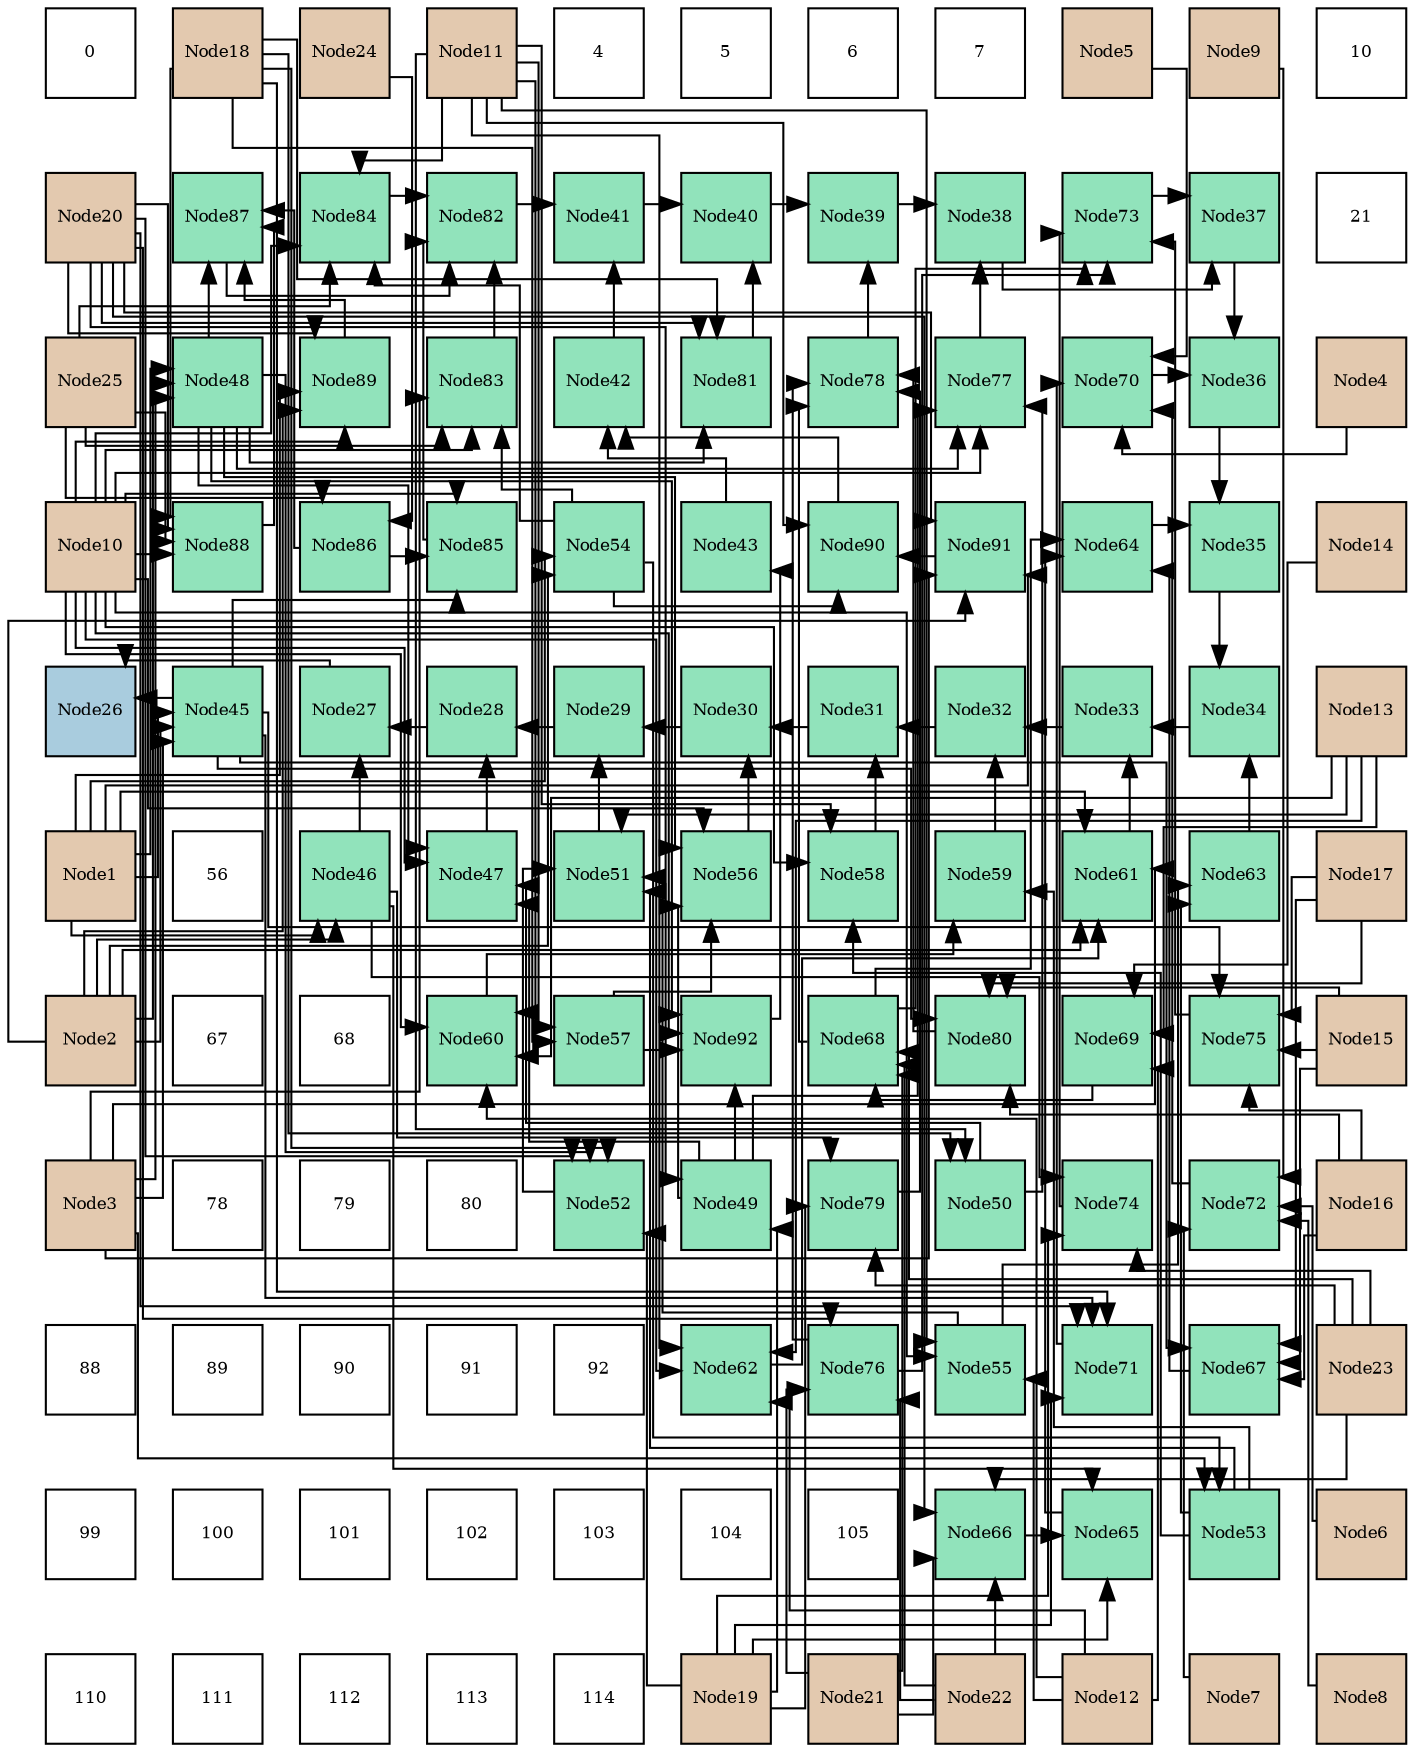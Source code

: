 digraph layout{
 rankdir=TB;
 splines=ortho;
 node [style=filled shape=square fixedsize=true width=0.6];
0[label="0", fontsize=8, fillcolor="#ffffff"];
1[label="Node18", fontsize=8, fillcolor="#e3c9af"];
2[label="Node24", fontsize=8, fillcolor="#e3c9af"];
3[label="Node11", fontsize=8, fillcolor="#e3c9af"];
4[label="4", fontsize=8, fillcolor="#ffffff"];
5[label="5", fontsize=8, fillcolor="#ffffff"];
6[label="6", fontsize=8, fillcolor="#ffffff"];
7[label="7", fontsize=8, fillcolor="#ffffff"];
8[label="Node5", fontsize=8, fillcolor="#e3c9af"];
9[label="Node9", fontsize=8, fillcolor="#e3c9af"];
10[label="10", fontsize=8, fillcolor="#ffffff"];
11[label="Node20", fontsize=8, fillcolor="#e3c9af"];
12[label="Node87", fontsize=8, fillcolor="#91e3bb"];
13[label="Node84", fontsize=8, fillcolor="#91e3bb"];
14[label="Node82", fontsize=8, fillcolor="#91e3bb"];
15[label="Node41", fontsize=8, fillcolor="#91e3bb"];
16[label="Node40", fontsize=8, fillcolor="#91e3bb"];
17[label="Node39", fontsize=8, fillcolor="#91e3bb"];
18[label="Node38", fontsize=8, fillcolor="#91e3bb"];
19[label="Node73", fontsize=8, fillcolor="#91e3bb"];
20[label="Node37", fontsize=8, fillcolor="#91e3bb"];
21[label="21", fontsize=8, fillcolor="#ffffff"];
22[label="Node25", fontsize=8, fillcolor="#e3c9af"];
23[label="Node48", fontsize=8, fillcolor="#91e3bb"];
24[label="Node89", fontsize=8, fillcolor="#91e3bb"];
25[label="Node83", fontsize=8, fillcolor="#91e3bb"];
26[label="Node42", fontsize=8, fillcolor="#91e3bb"];
27[label="Node81", fontsize=8, fillcolor="#91e3bb"];
28[label="Node78", fontsize=8, fillcolor="#91e3bb"];
29[label="Node77", fontsize=8, fillcolor="#91e3bb"];
30[label="Node70", fontsize=8, fillcolor="#91e3bb"];
31[label="Node36", fontsize=8, fillcolor="#91e3bb"];
32[label="Node4", fontsize=8, fillcolor="#e3c9af"];
33[label="Node10", fontsize=8, fillcolor="#e3c9af"];
34[label="Node88", fontsize=8, fillcolor="#91e3bb"];
35[label="Node86", fontsize=8, fillcolor="#91e3bb"];
36[label="Node85", fontsize=8, fillcolor="#91e3bb"];
37[label="Node54", fontsize=8, fillcolor="#91e3bb"];
38[label="Node43", fontsize=8, fillcolor="#91e3bb"];
39[label="Node90", fontsize=8, fillcolor="#91e3bb"];
40[label="Node91", fontsize=8, fillcolor="#91e3bb"];
41[label="Node64", fontsize=8, fillcolor="#91e3bb"];
42[label="Node35", fontsize=8, fillcolor="#91e3bb"];
43[label="Node14", fontsize=8, fillcolor="#e3c9af"];
44[label="Node26", fontsize=8, fillcolor="#a9ccde"];
45[label="Node45", fontsize=8, fillcolor="#91e3bb"];
46[label="Node27", fontsize=8, fillcolor="#91e3bb"];
47[label="Node28", fontsize=8, fillcolor="#91e3bb"];
48[label="Node29", fontsize=8, fillcolor="#91e3bb"];
49[label="Node30", fontsize=8, fillcolor="#91e3bb"];
50[label="Node31", fontsize=8, fillcolor="#91e3bb"];
51[label="Node32", fontsize=8, fillcolor="#91e3bb"];
52[label="Node33", fontsize=8, fillcolor="#91e3bb"];
53[label="Node34", fontsize=8, fillcolor="#91e3bb"];
54[label="Node13", fontsize=8, fillcolor="#e3c9af"];
55[label="Node1", fontsize=8, fillcolor="#e3c9af"];
56[label="56", fontsize=8, fillcolor="#ffffff"];
57[label="Node46", fontsize=8, fillcolor="#91e3bb"];
58[label="Node47", fontsize=8, fillcolor="#91e3bb"];
59[label="Node51", fontsize=8, fillcolor="#91e3bb"];
60[label="Node56", fontsize=8, fillcolor="#91e3bb"];
61[label="Node58", fontsize=8, fillcolor="#91e3bb"];
62[label="Node59", fontsize=8, fillcolor="#91e3bb"];
63[label="Node61", fontsize=8, fillcolor="#91e3bb"];
64[label="Node63", fontsize=8, fillcolor="#91e3bb"];
65[label="Node17", fontsize=8, fillcolor="#e3c9af"];
66[label="Node2", fontsize=8, fillcolor="#e3c9af"];
67[label="67", fontsize=8, fillcolor="#ffffff"];
68[label="68", fontsize=8, fillcolor="#ffffff"];
69[label="Node60", fontsize=8, fillcolor="#91e3bb"];
70[label="Node57", fontsize=8, fillcolor="#91e3bb"];
71[label="Node92", fontsize=8, fillcolor="#91e3bb"];
72[label="Node68", fontsize=8, fillcolor="#91e3bb"];
73[label="Node80", fontsize=8, fillcolor="#91e3bb"];
74[label="Node69", fontsize=8, fillcolor="#91e3bb"];
75[label="Node75", fontsize=8, fillcolor="#91e3bb"];
76[label="Node15", fontsize=8, fillcolor="#e3c9af"];
77[label="Node3", fontsize=8, fillcolor="#e3c9af"];
78[label="78", fontsize=8, fillcolor="#ffffff"];
79[label="79", fontsize=8, fillcolor="#ffffff"];
80[label="80", fontsize=8, fillcolor="#ffffff"];
81[label="Node52", fontsize=8, fillcolor="#91e3bb"];
82[label="Node49", fontsize=8, fillcolor="#91e3bb"];
83[label="Node79", fontsize=8, fillcolor="#91e3bb"];
84[label="Node50", fontsize=8, fillcolor="#91e3bb"];
85[label="Node74", fontsize=8, fillcolor="#91e3bb"];
86[label="Node72", fontsize=8, fillcolor="#91e3bb"];
87[label="Node16", fontsize=8, fillcolor="#e3c9af"];
88[label="88", fontsize=8, fillcolor="#ffffff"];
89[label="89", fontsize=8, fillcolor="#ffffff"];
90[label="90", fontsize=8, fillcolor="#ffffff"];
91[label="91", fontsize=8, fillcolor="#ffffff"];
92[label="92", fontsize=8, fillcolor="#ffffff"];
93[label="Node62", fontsize=8, fillcolor="#91e3bb"];
94[label="Node76", fontsize=8, fillcolor="#91e3bb"];
95[label="Node55", fontsize=8, fillcolor="#91e3bb"];
96[label="Node71", fontsize=8, fillcolor="#91e3bb"];
97[label="Node67", fontsize=8, fillcolor="#91e3bb"];
98[label="Node23", fontsize=8, fillcolor="#e3c9af"];
99[label="99", fontsize=8, fillcolor="#ffffff"];
100[label="100", fontsize=8, fillcolor="#ffffff"];
101[label="101", fontsize=8, fillcolor="#ffffff"];
102[label="102", fontsize=8, fillcolor="#ffffff"];
103[label="103", fontsize=8, fillcolor="#ffffff"];
104[label="104", fontsize=8, fillcolor="#ffffff"];
105[label="105", fontsize=8, fillcolor="#ffffff"];
106[label="Node66", fontsize=8, fillcolor="#91e3bb"];
107[label="Node65", fontsize=8, fillcolor="#91e3bb"];
108[label="Node53", fontsize=8, fillcolor="#91e3bb"];
109[label="Node6", fontsize=8, fillcolor="#e3c9af"];
110[label="110", fontsize=8, fillcolor="#ffffff"];
111[label="111", fontsize=8, fillcolor="#ffffff"];
112[label="112", fontsize=8, fillcolor="#ffffff"];
113[label="113", fontsize=8, fillcolor="#ffffff"];
114[label="114", fontsize=8, fillcolor="#ffffff"];
115[label="Node19", fontsize=8, fillcolor="#e3c9af"];
116[label="Node21", fontsize=8, fillcolor="#e3c9af"];
117[label="Node22", fontsize=8, fillcolor="#e3c9af"];
118[label="Node12", fontsize=8, fillcolor="#e3c9af"];
119[label="Node7", fontsize=8, fillcolor="#e3c9af"];
120[label="Node8", fontsize=8, fillcolor="#e3c9af"];
edge [constraint=false, style=vis];46 -> 44;
45 -> 44;
47 -> 46;
57 -> 46;
48 -> 47;
58 -> 47;
49 -> 48;
59 -> 48;
50 -> 49;
60 -> 49;
51 -> 50;
61 -> 50;
52 -> 51;
62 -> 51;
53 -> 52;
63 -> 52;
42 -> 53;
64 -> 53;
31 -> 42;
41 -> 42;
20 -> 31;
30 -> 31;
18 -> 20;
19 -> 20;
17 -> 18;
29 -> 18;
16 -> 17;
28 -> 17;
15 -> 16;
27 -> 16;
26 -> 15;
14 -> 15;
38 -> 26;
39 -> 26;
71 -> 38;
81 -> 59;
108 -> 59;
95 -> 59;
54 -> 59;
108 -> 61;
33 -> 61;
3 -> 61;
108 -> 62;
69 -> 62;
108 -> 64;
95 -> 64;
107 -> 41;
97 -> 41;
72 -> 41;
96 -> 30;
86 -> 30;
32 -> 30;
8 -> 30;
72 -> 19;
85 -> 19;
75 -> 19;
94 -> 19;
72 -> 28;
83 -> 28;
73 -> 28;
94 -> 28;
25 -> 14;
13 -> 14;
36 -> 14;
12 -> 14;
23 -> 58;
82 -> 58;
84 -> 58;
33 -> 58;
23 -> 81;
1 -> 81;
115 -> 81;
11 -> 81;
37 -> 108;
77 -> 108;
23 -> 60;
82 -> 60;
70 -> 60;
33 -> 60;
93 -> 63;
55 -> 63;
66 -> 63;
77 -> 63;
57 -> 107;
106 -> 107;
115 -> 107;
45 -> 97;
76 -> 97;
87 -> 97;
65 -> 97;
74 -> 72;
116 -> 72;
117 -> 72;
98 -> 72;
45 -> 96;
1 -> 96;
115 -> 96;
11 -> 96;
57 -> 85;
115 -> 85;
98 -> 85;
45 -> 75;
76 -> 75;
87 -> 75;
65 -> 75;
23 -> 29;
82 -> 29;
84 -> 29;
33 -> 29;
57 -> 83;
115 -> 83;
98 -> 83;
45 -> 73;
76 -> 73;
87 -> 73;
65 -> 73;
23 -> 27;
1 -> 27;
11 -> 27;
37 -> 25;
77 -> 25;
33 -> 25;
22 -> 25;
37 -> 13;
33 -> 13;
3 -> 13;
22 -> 13;
45 -> 36;
35 -> 36;
33 -> 36;
23 -> 12;
35 -> 12;
34 -> 12;
24 -> 12;
37 -> 39;
40 -> 39;
3 -> 39;
23 -> 71;
82 -> 71;
70 -> 71;
33 -> 71;
55 -> 45;
66 -> 45;
77 -> 45;
55 -> 57;
66 -> 57;
55 -> 23;
66 -> 23;
77 -> 23;
115 -> 82;
11 -> 82;
3 -> 84;
1 -> 84;
55 -> 37;
66 -> 37;
33 -> 95;
3 -> 95;
118 -> 95;
3 -> 70;
1 -> 70;
33 -> 69;
3 -> 69;
118 -> 69;
54 -> 69;
33 -> 93;
3 -> 93;
118 -> 93;
54 -> 93;
11 -> 106;
116 -> 106;
117 -> 106;
98 -> 106;
118 -> 74;
54 -> 74;
43 -> 74;
109 -> 86;
119 -> 86;
120 -> 86;
9 -> 86;
11 -> 94;
116 -> 94;
117 -> 94;
2 -> 35;
22 -> 35;
33 -> 34;
1 -> 34;
11 -> 34;
22 -> 34;
55 -> 24;
66 -> 24;
33 -> 24;
11 -> 24;
55 -> 40;
66 -> 40;
77 -> 40;
11 -> 40;
edge [constraint=true, style=invis];
0 -> 11 -> 22 -> 33 -> 44 -> 55 -> 66 -> 77 -> 88 -> 99 -> 110;
1 -> 12 -> 23 -> 34 -> 45 -> 56 -> 67 -> 78 -> 89 -> 100 -> 111;
2 -> 13 -> 24 -> 35 -> 46 -> 57 -> 68 -> 79 -> 90 -> 101 -> 112;
3 -> 14 -> 25 -> 36 -> 47 -> 58 -> 69 -> 80 -> 91 -> 102 -> 113;
4 -> 15 -> 26 -> 37 -> 48 -> 59 -> 70 -> 81 -> 92 -> 103 -> 114;
5 -> 16 -> 27 -> 38 -> 49 -> 60 -> 71 -> 82 -> 93 -> 104 -> 115;
6 -> 17 -> 28 -> 39 -> 50 -> 61 -> 72 -> 83 -> 94 -> 105 -> 116;
7 -> 18 -> 29 -> 40 -> 51 -> 62 -> 73 -> 84 -> 95 -> 106 -> 117;
8 -> 19 -> 30 -> 41 -> 52 -> 63 -> 74 -> 85 -> 96 -> 107 -> 118;
9 -> 20 -> 31 -> 42 -> 53 -> 64 -> 75 -> 86 -> 97 -> 108 -> 119;
10 -> 21 -> 32 -> 43 -> 54 -> 65 -> 76 -> 87 -> 98 -> 109 -> 120;
rank = same {0 -> 1 -> 2 -> 3 -> 4 -> 5 -> 6 -> 7 -> 8 -> 9 -> 10};
rank = same {11 -> 12 -> 13 -> 14 -> 15 -> 16 -> 17 -> 18 -> 19 -> 20 -> 21};
rank = same {22 -> 23 -> 24 -> 25 -> 26 -> 27 -> 28 -> 29 -> 30 -> 31 -> 32};
rank = same {33 -> 34 -> 35 -> 36 -> 37 -> 38 -> 39 -> 40 -> 41 -> 42 -> 43};
rank = same {44 -> 45 -> 46 -> 47 -> 48 -> 49 -> 50 -> 51 -> 52 -> 53 -> 54};
rank = same {55 -> 56 -> 57 -> 58 -> 59 -> 60 -> 61 -> 62 -> 63 -> 64 -> 65};
rank = same {66 -> 67 -> 68 -> 69 -> 70 -> 71 -> 72 -> 73 -> 74 -> 75 -> 76};
rank = same {77 -> 78 -> 79 -> 80 -> 81 -> 82 -> 83 -> 84 -> 85 -> 86 -> 87};
rank = same {88 -> 89 -> 90 -> 91 -> 92 -> 93 -> 94 -> 95 -> 96 -> 97 -> 98};
rank = same {99 -> 100 -> 101 -> 102 -> 103 -> 104 -> 105 -> 106 -> 107 -> 108 -> 109};
rank = same {110 -> 111 -> 112 -> 113 -> 114 -> 115 -> 116 -> 117 -> 118 -> 119 -> 120};
}